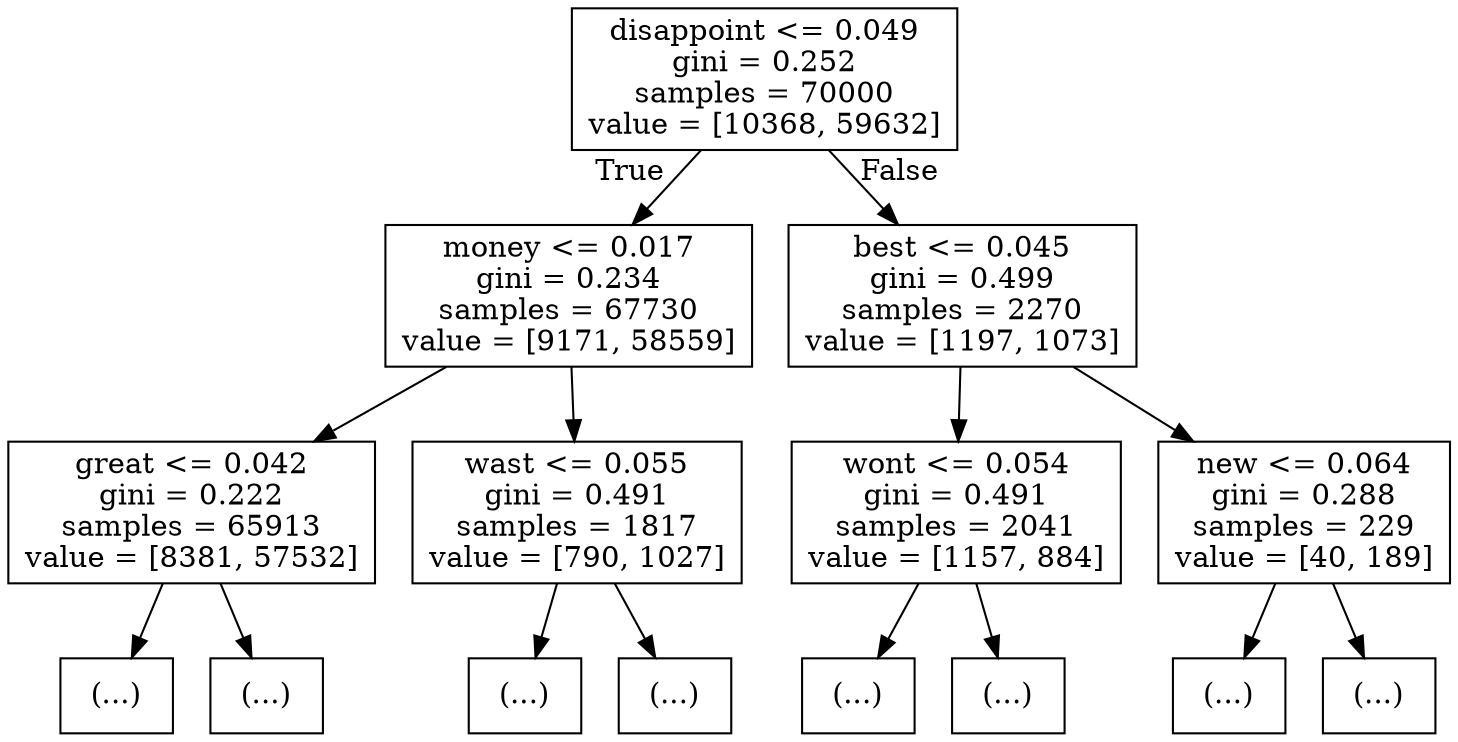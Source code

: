 digraph Tree {
node [shape=box] ;
0 [label="disappoint <= 0.049\ngini = 0.252\nsamples = 70000\nvalue = [10368, 59632]"] ;
1 [label="money <= 0.017\ngini = 0.234\nsamples = 67730\nvalue = [9171, 58559]"] ;
0 -> 1 [labeldistance=2.5, labelangle=45, headlabel="True"] ;
2 [label="great <= 0.042\ngini = 0.222\nsamples = 65913\nvalue = [8381, 57532]"] ;
1 -> 2 ;
3 [label="(...)"] ;
2 -> 3 ;
304 [label="(...)"] ;
2 -> 304 ;
425 [label="wast <= 0.055\ngini = 0.491\nsamples = 1817\nvalue = [790, 1027]"] ;
1 -> 425 ;
426 [label="(...)"] ;
425 -> 426 ;
539 [label="(...)"] ;
425 -> 539 ;
582 [label="best <= 0.045\ngini = 0.499\nsamples = 2270\nvalue = [1197, 1073]"] ;
0 -> 582 [labeldistance=2.5, labelangle=-45, headlabel="False"] ;
583 [label="wont <= 0.054\ngini = 0.491\nsamples = 2041\nvalue = [1157, 884]"] ;
582 -> 583 ;
584 [label="(...)"] ;
583 -> 584 ;
723 [label="(...)"] ;
583 -> 723 ;
766 [label="new <= 0.064\ngini = 0.288\nsamples = 229\nvalue = [40, 189]"] ;
582 -> 766 ;
767 [label="(...)"] ;
766 -> 767 ;
796 [label="(...)"] ;
766 -> 796 ;
}